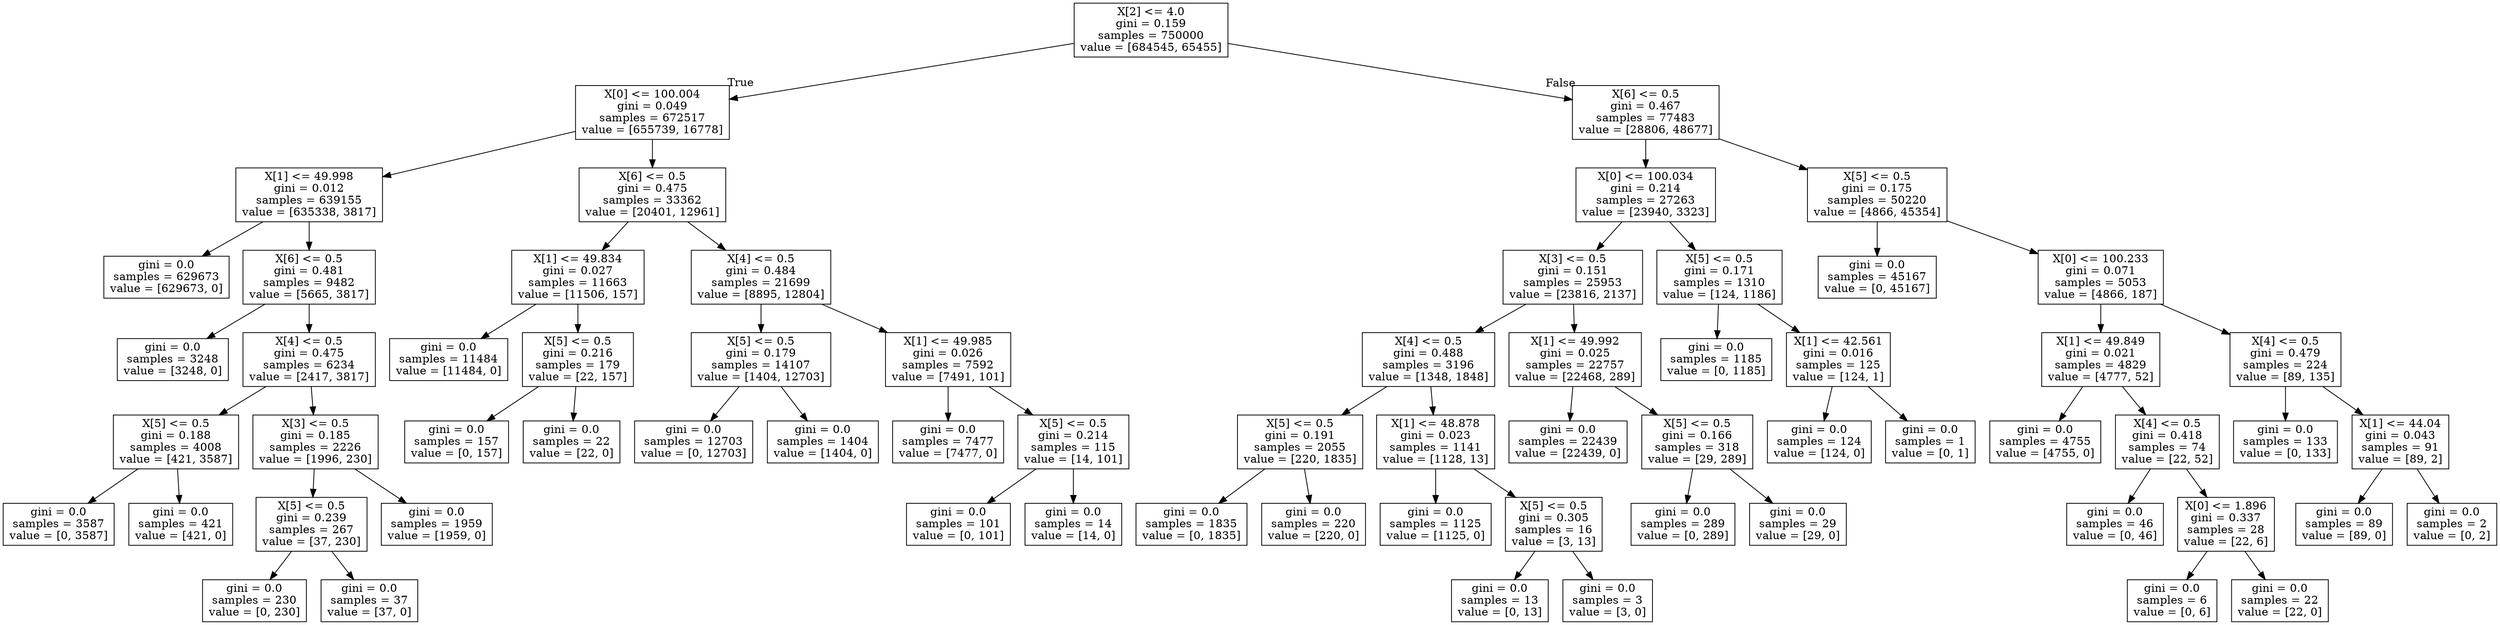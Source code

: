 digraph Tree {
node [shape=box] ;
0 [label="X[2] <= 4.0\ngini = 0.159\nsamples = 750000\nvalue = [684545, 65455]"] ;
1 [label="X[0] <= 100.004\ngini = 0.049\nsamples = 672517\nvalue = [655739, 16778]"] ;
0 -> 1 [labeldistance=2.5, labelangle=45, headlabel="True"] ;
2 [label="X[1] <= 49.998\ngini = 0.012\nsamples = 639155\nvalue = [635338, 3817]"] ;
1 -> 2 ;
3 [label="gini = 0.0\nsamples = 629673\nvalue = [629673, 0]"] ;
2 -> 3 ;
4 [label="X[6] <= 0.5\ngini = 0.481\nsamples = 9482\nvalue = [5665, 3817]"] ;
2 -> 4 ;
5 [label="gini = 0.0\nsamples = 3248\nvalue = [3248, 0]"] ;
4 -> 5 ;
6 [label="X[4] <= 0.5\ngini = 0.475\nsamples = 6234\nvalue = [2417, 3817]"] ;
4 -> 6 ;
7 [label="X[5] <= 0.5\ngini = 0.188\nsamples = 4008\nvalue = [421, 3587]"] ;
6 -> 7 ;
8 [label="gini = 0.0\nsamples = 3587\nvalue = [0, 3587]"] ;
7 -> 8 ;
9 [label="gini = 0.0\nsamples = 421\nvalue = [421, 0]"] ;
7 -> 9 ;
10 [label="X[3] <= 0.5\ngini = 0.185\nsamples = 2226\nvalue = [1996, 230]"] ;
6 -> 10 ;
11 [label="X[5] <= 0.5\ngini = 0.239\nsamples = 267\nvalue = [37, 230]"] ;
10 -> 11 ;
12 [label="gini = 0.0\nsamples = 230\nvalue = [0, 230]"] ;
11 -> 12 ;
13 [label="gini = 0.0\nsamples = 37\nvalue = [37, 0]"] ;
11 -> 13 ;
14 [label="gini = 0.0\nsamples = 1959\nvalue = [1959, 0]"] ;
10 -> 14 ;
15 [label="X[6] <= 0.5\ngini = 0.475\nsamples = 33362\nvalue = [20401, 12961]"] ;
1 -> 15 ;
16 [label="X[1] <= 49.834\ngini = 0.027\nsamples = 11663\nvalue = [11506, 157]"] ;
15 -> 16 ;
17 [label="gini = 0.0\nsamples = 11484\nvalue = [11484, 0]"] ;
16 -> 17 ;
18 [label="X[5] <= 0.5\ngini = 0.216\nsamples = 179\nvalue = [22, 157]"] ;
16 -> 18 ;
19 [label="gini = 0.0\nsamples = 157\nvalue = [0, 157]"] ;
18 -> 19 ;
20 [label="gini = 0.0\nsamples = 22\nvalue = [22, 0]"] ;
18 -> 20 ;
21 [label="X[4] <= 0.5\ngini = 0.484\nsamples = 21699\nvalue = [8895, 12804]"] ;
15 -> 21 ;
22 [label="X[5] <= 0.5\ngini = 0.179\nsamples = 14107\nvalue = [1404, 12703]"] ;
21 -> 22 ;
23 [label="gini = 0.0\nsamples = 12703\nvalue = [0, 12703]"] ;
22 -> 23 ;
24 [label="gini = 0.0\nsamples = 1404\nvalue = [1404, 0]"] ;
22 -> 24 ;
25 [label="X[1] <= 49.985\ngini = 0.026\nsamples = 7592\nvalue = [7491, 101]"] ;
21 -> 25 ;
26 [label="gini = 0.0\nsamples = 7477\nvalue = [7477, 0]"] ;
25 -> 26 ;
27 [label="X[5] <= 0.5\ngini = 0.214\nsamples = 115\nvalue = [14, 101]"] ;
25 -> 27 ;
28 [label="gini = 0.0\nsamples = 101\nvalue = [0, 101]"] ;
27 -> 28 ;
29 [label="gini = 0.0\nsamples = 14\nvalue = [14, 0]"] ;
27 -> 29 ;
30 [label="X[6] <= 0.5\ngini = 0.467\nsamples = 77483\nvalue = [28806, 48677]"] ;
0 -> 30 [labeldistance=2.5, labelangle=-45, headlabel="False"] ;
31 [label="X[0] <= 100.034\ngini = 0.214\nsamples = 27263\nvalue = [23940, 3323]"] ;
30 -> 31 ;
32 [label="X[3] <= 0.5\ngini = 0.151\nsamples = 25953\nvalue = [23816, 2137]"] ;
31 -> 32 ;
33 [label="X[4] <= 0.5\ngini = 0.488\nsamples = 3196\nvalue = [1348, 1848]"] ;
32 -> 33 ;
34 [label="X[5] <= 0.5\ngini = 0.191\nsamples = 2055\nvalue = [220, 1835]"] ;
33 -> 34 ;
35 [label="gini = 0.0\nsamples = 1835\nvalue = [0, 1835]"] ;
34 -> 35 ;
36 [label="gini = 0.0\nsamples = 220\nvalue = [220, 0]"] ;
34 -> 36 ;
37 [label="X[1] <= 48.878\ngini = 0.023\nsamples = 1141\nvalue = [1128, 13]"] ;
33 -> 37 ;
38 [label="gini = 0.0\nsamples = 1125\nvalue = [1125, 0]"] ;
37 -> 38 ;
39 [label="X[5] <= 0.5\ngini = 0.305\nsamples = 16\nvalue = [3, 13]"] ;
37 -> 39 ;
40 [label="gini = 0.0\nsamples = 13\nvalue = [0, 13]"] ;
39 -> 40 ;
41 [label="gini = 0.0\nsamples = 3\nvalue = [3, 0]"] ;
39 -> 41 ;
42 [label="X[1] <= 49.992\ngini = 0.025\nsamples = 22757\nvalue = [22468, 289]"] ;
32 -> 42 ;
43 [label="gini = 0.0\nsamples = 22439\nvalue = [22439, 0]"] ;
42 -> 43 ;
44 [label="X[5] <= 0.5\ngini = 0.166\nsamples = 318\nvalue = [29, 289]"] ;
42 -> 44 ;
45 [label="gini = 0.0\nsamples = 289\nvalue = [0, 289]"] ;
44 -> 45 ;
46 [label="gini = 0.0\nsamples = 29\nvalue = [29, 0]"] ;
44 -> 46 ;
47 [label="X[5] <= 0.5\ngini = 0.171\nsamples = 1310\nvalue = [124, 1186]"] ;
31 -> 47 ;
48 [label="gini = 0.0\nsamples = 1185\nvalue = [0, 1185]"] ;
47 -> 48 ;
49 [label="X[1] <= 42.561\ngini = 0.016\nsamples = 125\nvalue = [124, 1]"] ;
47 -> 49 ;
50 [label="gini = 0.0\nsamples = 124\nvalue = [124, 0]"] ;
49 -> 50 ;
51 [label="gini = 0.0\nsamples = 1\nvalue = [0, 1]"] ;
49 -> 51 ;
52 [label="X[5] <= 0.5\ngini = 0.175\nsamples = 50220\nvalue = [4866, 45354]"] ;
30 -> 52 ;
53 [label="gini = 0.0\nsamples = 45167\nvalue = [0, 45167]"] ;
52 -> 53 ;
54 [label="X[0] <= 100.233\ngini = 0.071\nsamples = 5053\nvalue = [4866, 187]"] ;
52 -> 54 ;
55 [label="X[1] <= 49.849\ngini = 0.021\nsamples = 4829\nvalue = [4777, 52]"] ;
54 -> 55 ;
56 [label="gini = 0.0\nsamples = 4755\nvalue = [4755, 0]"] ;
55 -> 56 ;
57 [label="X[4] <= 0.5\ngini = 0.418\nsamples = 74\nvalue = [22, 52]"] ;
55 -> 57 ;
58 [label="gini = 0.0\nsamples = 46\nvalue = [0, 46]"] ;
57 -> 58 ;
59 [label="X[0] <= 1.896\ngini = 0.337\nsamples = 28\nvalue = [22, 6]"] ;
57 -> 59 ;
60 [label="gini = 0.0\nsamples = 6\nvalue = [0, 6]"] ;
59 -> 60 ;
61 [label="gini = 0.0\nsamples = 22\nvalue = [22, 0]"] ;
59 -> 61 ;
62 [label="X[4] <= 0.5\ngini = 0.479\nsamples = 224\nvalue = [89, 135]"] ;
54 -> 62 ;
63 [label="gini = 0.0\nsamples = 133\nvalue = [0, 133]"] ;
62 -> 63 ;
64 [label="X[1] <= 44.04\ngini = 0.043\nsamples = 91\nvalue = [89, 2]"] ;
62 -> 64 ;
65 [label="gini = 0.0\nsamples = 89\nvalue = [89, 0]"] ;
64 -> 65 ;
66 [label="gini = 0.0\nsamples = 2\nvalue = [0, 2]"] ;
64 -> 66 ;
}